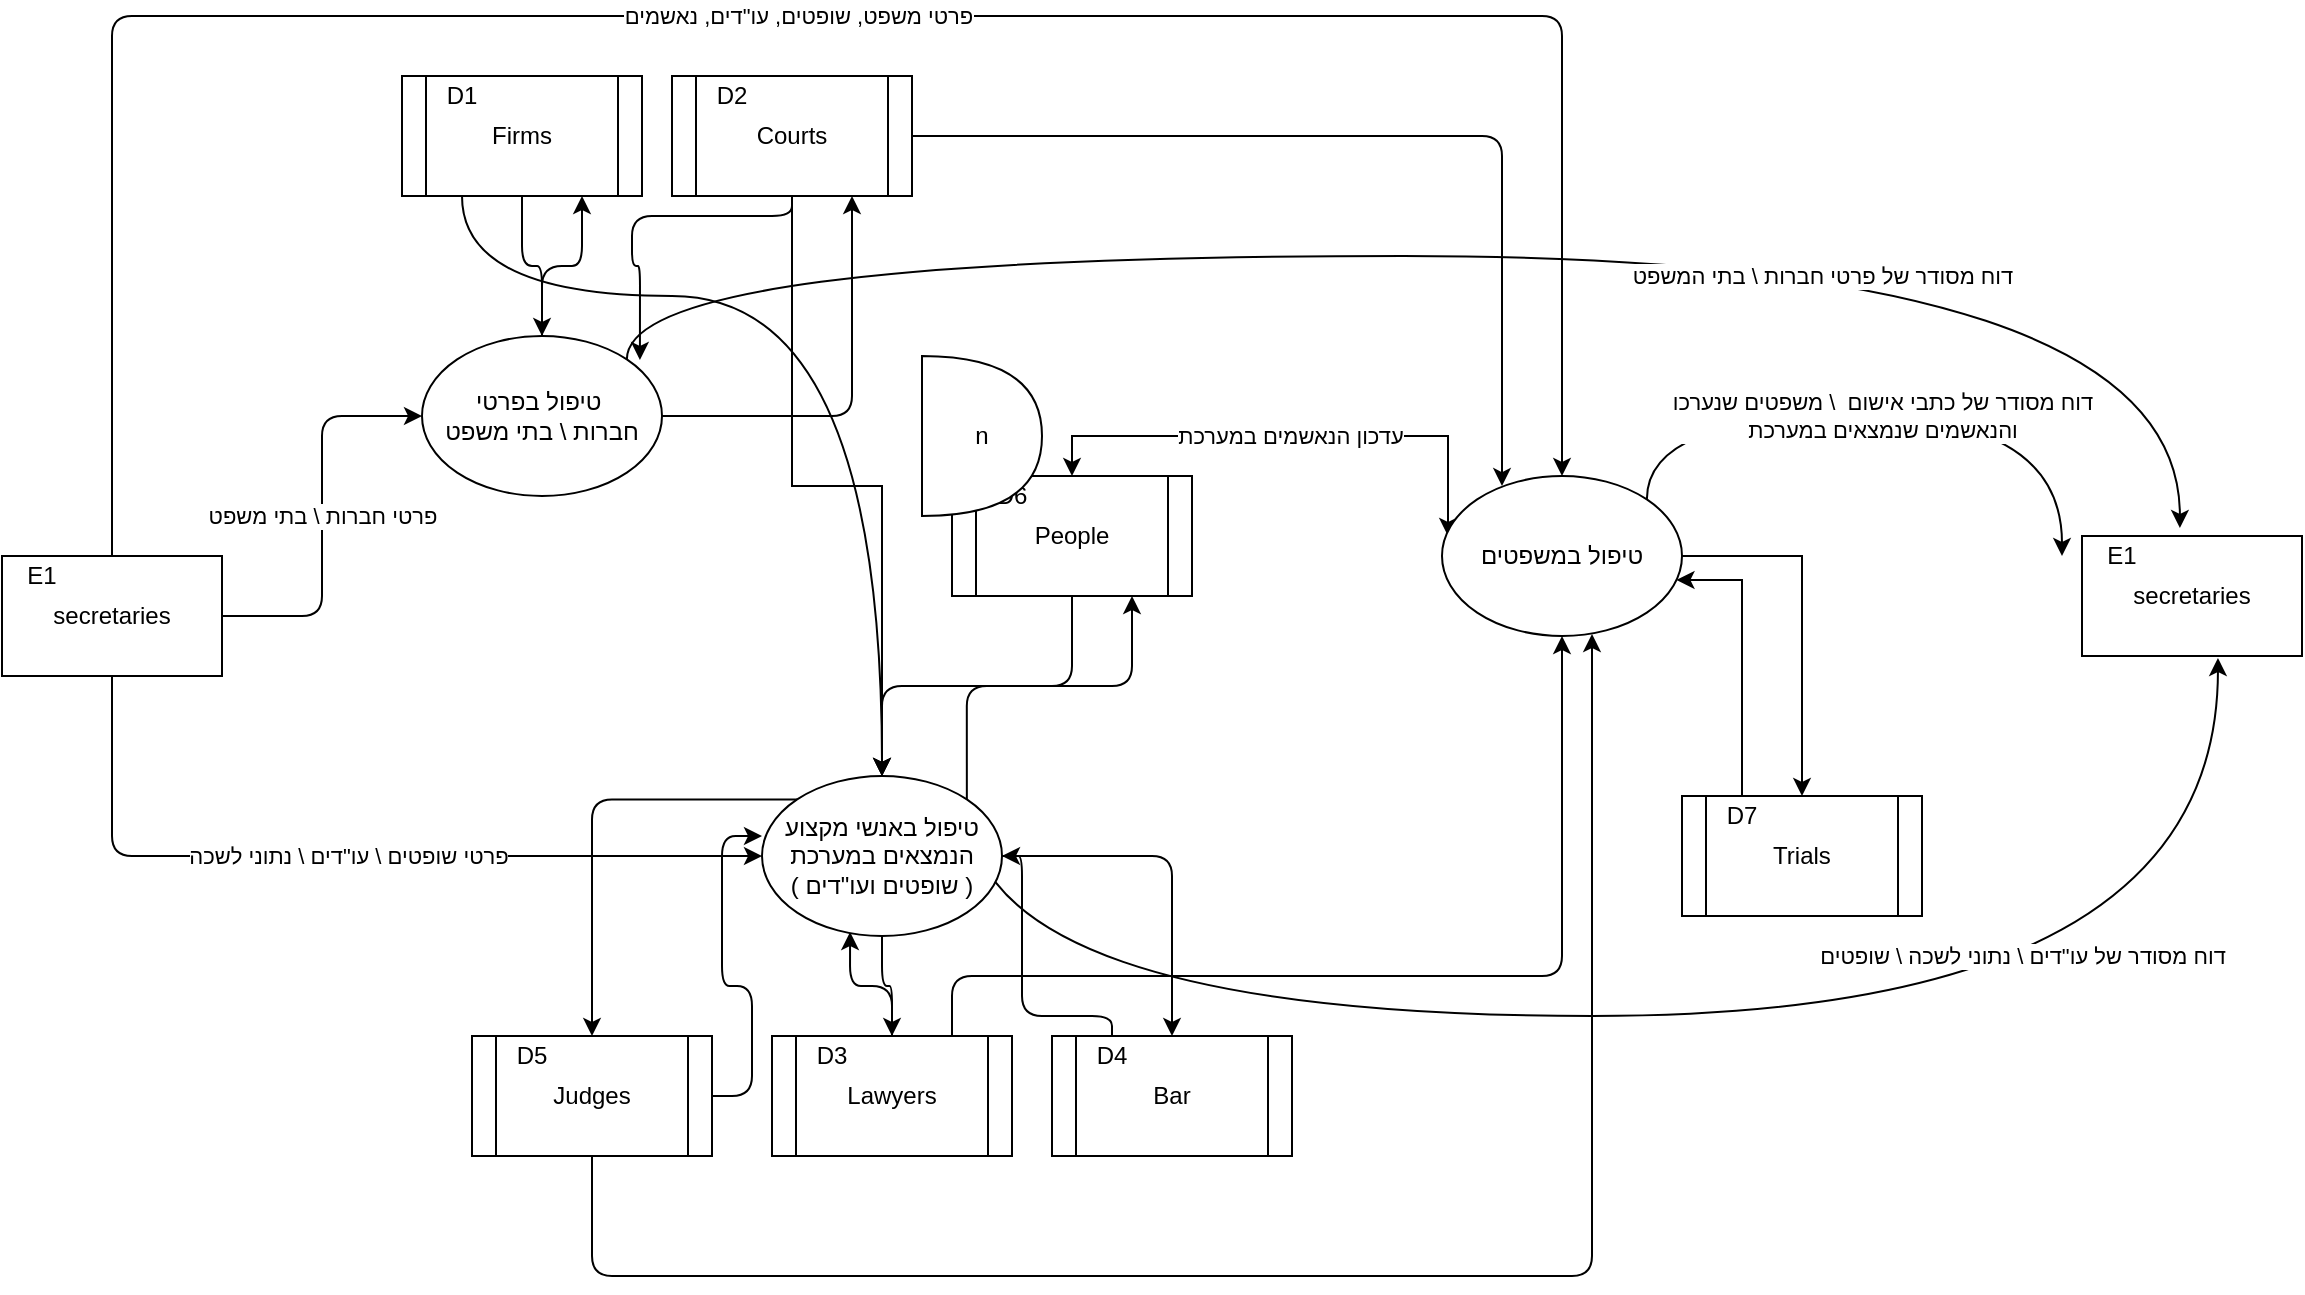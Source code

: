<mxfile version="14.6.3" type="github">
  <diagram id="HYVT0LZIWg47Ej7QKMoN" name="Page-1">
    <mxGraphModel dx="1632" dy="1541" grid="1" gridSize="10" guides="1" tooltips="1" connect="1" arrows="1" fold="1" page="1" pageScale="1" pageWidth="850" pageHeight="1100" math="0" shadow="0">
      <root>
        <mxCell id="0" />
        <mxCell id="1" parent="0" />
        <mxCell id="kZC-mCBZUUr3UXUseOFi-39" value="פרטי חברות \ בתי משפט" style="edgeStyle=orthogonalEdgeStyle;orthogonalLoop=1;jettySize=auto;html=1;entryX=0;entryY=0.5;entryDx=0;entryDy=0;" parent="1" source="kZC-mCBZUUr3UXUseOFi-11" target="kZC-mCBZUUr3UXUseOFi-38" edge="1">
          <mxGeometry relative="1" as="geometry" />
        </mxCell>
        <mxCell id="kZC-mCBZUUr3UXUseOFi-54" value="פרטי שופטים \ עו&quot;דים \ נתוני לשכה" style="edgeStyle=orthogonalEdgeStyle;curved=0;rounded=1;sketch=0;orthogonalLoop=1;jettySize=auto;html=1;entryX=0;entryY=0.5;entryDx=0;entryDy=0;" parent="1" source="kZC-mCBZUUr3UXUseOFi-11" target="kZC-mCBZUUr3UXUseOFi-44" edge="1">
          <mxGeometry relative="1" as="geometry">
            <Array as="points">
              <mxPoint x="-55" y="340" />
            </Array>
          </mxGeometry>
        </mxCell>
        <mxCell id="kZC-mCBZUUr3UXUseOFi-58" value="פרטי משפט, שופטים, עו&quot;דים, נאשמים" style="edgeStyle=orthogonalEdgeStyle;curved=0;rounded=1;sketch=0;orthogonalLoop=1;jettySize=auto;html=1;entryX=0.5;entryY=0;entryDx=0;entryDy=0;" parent="1" source="kZC-mCBZUUr3UXUseOFi-11" target="kZC-mCBZUUr3UXUseOFi-57" edge="1">
          <mxGeometry relative="1" as="geometry">
            <Array as="points">
              <mxPoint x="-55" y="-80" />
              <mxPoint x="670" y="-80" />
            </Array>
          </mxGeometry>
        </mxCell>
        <mxCell id="kZC-mCBZUUr3UXUseOFi-11" value="secretaries" style="whiteSpace=wrap;html=1;" parent="1" vertex="1">
          <mxGeometry x="-110" y="190" width="110" height="60" as="geometry" />
        </mxCell>
        <mxCell id="kZC-mCBZUUr3UXUseOFi-12" value="E1" style="text;html=1;strokeColor=none;fillColor=none;align=center;verticalAlign=middle;whiteSpace=wrap;" parent="1" vertex="1">
          <mxGeometry x="-110" y="190" width="40" height="20" as="geometry" />
        </mxCell>
        <mxCell id="kZC-mCBZUUr3UXUseOFi-13" value="secretaries" style="whiteSpace=wrap;html=1;" parent="1" vertex="1">
          <mxGeometry x="930" y="180" width="110" height="60" as="geometry" />
        </mxCell>
        <mxCell id="kZC-mCBZUUr3UXUseOFi-14" value="E1" style="text;html=1;strokeColor=none;fillColor=none;align=center;verticalAlign=middle;whiteSpace=wrap;" parent="1" vertex="1">
          <mxGeometry x="930" y="180" width="40" height="20" as="geometry" />
        </mxCell>
        <mxCell id="kZC-mCBZUUr3UXUseOFi-40" style="edgeStyle=orthogonalEdgeStyle;orthogonalLoop=1;jettySize=auto;html=1;" parent="1" source="kZC-mCBZUUr3UXUseOFi-15" target="kZC-mCBZUUr3UXUseOFi-38" edge="1">
          <mxGeometry relative="1" as="geometry" />
        </mxCell>
        <mxCell id="9b73_hGWLFeWTa7yN59r-2" style="edgeStyle=orthogonalEdgeStyle;rounded=0;orthogonalLoop=1;jettySize=auto;html=1;exitX=0.25;exitY=1;exitDx=0;exitDy=0;curved=1;" edge="1" parent="1" source="kZC-mCBZUUr3UXUseOFi-15">
          <mxGeometry relative="1" as="geometry">
            <mxPoint x="330" y="300" as="targetPoint" />
            <Array as="points">
              <mxPoint x="120" y="60" />
              <mxPoint x="330" y="60" />
            </Array>
          </mxGeometry>
        </mxCell>
        <mxCell id="kZC-mCBZUUr3UXUseOFi-15" value="Firms" style="shape=process;whiteSpace=wrap;html=1;backgroundOutline=1;" parent="1" vertex="1">
          <mxGeometry x="90" y="-50" width="120" height="60" as="geometry" />
        </mxCell>
        <mxCell id="kZC-mCBZUUr3UXUseOFi-17" value="D1" style="text;html=1;strokeColor=none;fillColor=none;align=center;verticalAlign=middle;whiteSpace=wrap;" parent="1" vertex="1">
          <mxGeometry x="90" y="-50" width="60" height="20" as="geometry" />
        </mxCell>
        <mxCell id="kZC-mCBZUUr3UXUseOFi-41" style="edgeStyle=orthogonalEdgeStyle;orthogonalLoop=1;jettySize=auto;html=1;entryX=0.908;entryY=0.15;entryDx=0;entryDy=0;entryPerimeter=0;" parent="1" source="kZC-mCBZUUr3UXUseOFi-19" target="kZC-mCBZUUr3UXUseOFi-38" edge="1">
          <mxGeometry relative="1" as="geometry">
            <Array as="points">
              <mxPoint x="285" y="20" />
              <mxPoint x="205" y="20" />
              <mxPoint x="205" y="45" />
              <mxPoint x="209" y="45" />
            </Array>
          </mxGeometry>
        </mxCell>
        <mxCell id="kZC-mCBZUUr3UXUseOFi-60" style="edgeStyle=orthogonalEdgeStyle;curved=0;rounded=1;sketch=0;orthogonalLoop=1;jettySize=auto;html=1;entryX=0.25;entryY=0.063;entryDx=0;entryDy=0;entryPerimeter=0;" parent="1" source="kZC-mCBZUUr3UXUseOFi-19" target="kZC-mCBZUUr3UXUseOFi-57" edge="1">
          <mxGeometry relative="1" as="geometry" />
        </mxCell>
        <mxCell id="9b73_hGWLFeWTa7yN59r-1" style="edgeStyle=orthogonalEdgeStyle;rounded=0;orthogonalLoop=1;jettySize=auto;html=1;entryX=0.5;entryY=0;entryDx=0;entryDy=0;" edge="1" parent="1" source="kZC-mCBZUUr3UXUseOFi-19" target="kZC-mCBZUUr3UXUseOFi-44">
          <mxGeometry relative="1" as="geometry" />
        </mxCell>
        <mxCell id="kZC-mCBZUUr3UXUseOFi-19" value="Courts" style="shape=process;whiteSpace=wrap;html=1;backgroundOutline=1;" parent="1" vertex="1">
          <mxGeometry x="225" y="-50" width="120" height="60" as="geometry" />
        </mxCell>
        <mxCell id="kZC-mCBZUUr3UXUseOFi-20" value="D2" style="text;html=1;strokeColor=none;fillColor=none;align=center;verticalAlign=middle;whiteSpace=wrap;" parent="1" vertex="1">
          <mxGeometry x="225" y="-50" width="60" height="20" as="geometry" />
        </mxCell>
        <mxCell id="kZC-mCBZUUr3UXUseOFi-51" style="edgeStyle=orthogonalEdgeStyle;curved=0;rounded=1;sketch=0;orthogonalLoop=1;jettySize=auto;html=1;exitX=0.5;exitY=0;exitDx=0;exitDy=0;entryX=0.367;entryY=0.975;entryDx=0;entryDy=0;entryPerimeter=0;" parent="1" source="kZC-mCBZUUr3UXUseOFi-22" target="kZC-mCBZUUr3UXUseOFi-44" edge="1">
          <mxGeometry relative="1" as="geometry" />
        </mxCell>
        <mxCell id="kZC-mCBZUUr3UXUseOFi-62" style="edgeStyle=orthogonalEdgeStyle;curved=0;rounded=1;sketch=0;orthogonalLoop=1;jettySize=auto;html=1;exitX=0.75;exitY=0;exitDx=0;exitDy=0;" parent="1" source="kZC-mCBZUUr3UXUseOFi-22" target="kZC-mCBZUUr3UXUseOFi-57" edge="1">
          <mxGeometry relative="1" as="geometry">
            <Array as="points">
              <mxPoint x="365" y="400" />
              <mxPoint x="670" y="400" />
            </Array>
          </mxGeometry>
        </mxCell>
        <mxCell id="kZC-mCBZUUr3UXUseOFi-22" value="Lawyers" style="shape=process;whiteSpace=wrap;html=1;backgroundOutline=1;" parent="1" vertex="1">
          <mxGeometry x="275" y="430" width="120" height="60" as="geometry" />
        </mxCell>
        <mxCell id="kZC-mCBZUUr3UXUseOFi-23" value="D3" style="text;html=1;strokeColor=none;fillColor=none;align=center;verticalAlign=middle;whiteSpace=wrap;" parent="1" vertex="1">
          <mxGeometry x="275" y="430" width="60" height="20" as="geometry" />
        </mxCell>
        <mxCell id="kZC-mCBZUUr3UXUseOFi-25" value="Bar" style="shape=process;whiteSpace=wrap;html=1;backgroundOutline=1;" parent="1" vertex="1">
          <mxGeometry x="415" y="430" width="120" height="60" as="geometry" />
        </mxCell>
        <mxCell id="kZC-mCBZUUr3UXUseOFi-53" style="edgeStyle=orthogonalEdgeStyle;curved=0;rounded=1;sketch=0;orthogonalLoop=1;jettySize=auto;html=1;" parent="1" source="kZC-mCBZUUr3UXUseOFi-26" target="kZC-mCBZUUr3UXUseOFi-44" edge="1">
          <mxGeometry relative="1" as="geometry">
            <mxPoint x="400" y="350" as="targetPoint" />
            <Array as="points">
              <mxPoint x="445" y="420" />
              <mxPoint x="400" y="420" />
              <mxPoint x="400" y="340" />
            </Array>
          </mxGeometry>
        </mxCell>
        <mxCell id="kZC-mCBZUUr3UXUseOFi-26" value="D4" style="text;html=1;strokeColor=none;fillColor=none;align=center;verticalAlign=middle;whiteSpace=wrap;" parent="1" vertex="1">
          <mxGeometry x="415" y="430" width="60" height="20" as="geometry" />
        </mxCell>
        <mxCell id="kZC-mCBZUUr3UXUseOFi-46" style="edgeStyle=orthogonalEdgeStyle;rounded=1;sketch=0;orthogonalLoop=1;jettySize=auto;html=1;entryX=0;entryY=0.375;entryDx=0;entryDy=0;entryPerimeter=0;" parent="1" source="kZC-mCBZUUr3UXUseOFi-28" target="kZC-mCBZUUr3UXUseOFi-44" edge="1">
          <mxGeometry relative="1" as="geometry" />
        </mxCell>
        <mxCell id="kZC-mCBZUUr3UXUseOFi-64" style="edgeStyle=orthogonalEdgeStyle;curved=0;rounded=1;sketch=0;orthogonalLoop=1;jettySize=auto;html=1;entryX=0.625;entryY=0.988;entryDx=0;entryDy=0;entryPerimeter=0;" parent="1" source="kZC-mCBZUUr3UXUseOFi-28" target="kZC-mCBZUUr3UXUseOFi-57" edge="1">
          <mxGeometry relative="1" as="geometry">
            <Array as="points">
              <mxPoint x="185" y="550" />
              <mxPoint x="685" y="550" />
            </Array>
          </mxGeometry>
        </mxCell>
        <mxCell id="kZC-mCBZUUr3UXUseOFi-28" value="Judges" style="shape=process;whiteSpace=wrap;html=1;backgroundOutline=1;" parent="1" vertex="1">
          <mxGeometry x="125" y="430" width="120" height="60" as="geometry" />
        </mxCell>
        <mxCell id="kZC-mCBZUUr3UXUseOFi-29" value="D5" style="text;html=1;strokeColor=none;fillColor=none;align=center;verticalAlign=middle;whiteSpace=wrap;" parent="1" vertex="1">
          <mxGeometry x="125" y="430" width="60" height="20" as="geometry" />
        </mxCell>
        <mxCell id="kZC-mCBZUUr3UXUseOFi-30" value="Trials" style="shape=process;whiteSpace=wrap;html=1;backgroundOutline=1;" parent="1" vertex="1">
          <mxGeometry x="730" y="310" width="120" height="60" as="geometry" />
        </mxCell>
        <mxCell id="kZC-mCBZUUr3UXUseOFi-69" style="edgeStyle=orthogonalEdgeStyle;rounded=0;sketch=0;jumpStyle=none;jumpSize=6;orthogonalLoop=1;jettySize=auto;html=1;startArrow=none;startFill=0;strokeColor=#000000;strokeWidth=1;" parent="1" source="kZC-mCBZUUr3UXUseOFi-32" target="kZC-mCBZUUr3UXUseOFi-57" edge="1">
          <mxGeometry relative="1" as="geometry">
            <Array as="points">
              <mxPoint x="760" y="202" />
            </Array>
          </mxGeometry>
        </mxCell>
        <mxCell id="kZC-mCBZUUr3UXUseOFi-32" value="D7" style="text;html=1;strokeColor=none;fillColor=none;align=center;verticalAlign=middle;whiteSpace=wrap;" parent="1" vertex="1">
          <mxGeometry x="730" y="310" width="60" height="20" as="geometry" />
        </mxCell>
        <mxCell id="kZC-mCBZUUr3UXUseOFi-55" style="edgeStyle=orthogonalEdgeStyle;curved=0;rounded=1;sketch=0;orthogonalLoop=1;jettySize=auto;html=1;exitX=0.5;exitY=1;exitDx=0;exitDy=0;entryX=0.5;entryY=0;entryDx=0;entryDy=0;" parent="1" source="kZC-mCBZUUr3UXUseOFi-34" target="kZC-mCBZUUr3UXUseOFi-44" edge="1">
          <mxGeometry relative="1" as="geometry" />
        </mxCell>
        <mxCell id="kZC-mCBZUUr3UXUseOFi-67" value="עדכון הנאשמים במערכת" style="sketch=0;orthogonalLoop=1;jettySize=auto;html=1;entryX=0.025;entryY=0.375;entryDx=0;entryDy=0;entryPerimeter=0;strokeWidth=1;rounded=0;startArrow=classic;startFill=1;edgeStyle=orthogonalEdgeStyle;jumpStyle=none;jumpSize=6;" parent="1" source="kZC-mCBZUUr3UXUseOFi-34" target="kZC-mCBZUUr3UXUseOFi-57" edge="1">
          <mxGeometry relative="1" as="geometry">
            <Array as="points">
              <mxPoint x="425" y="130" />
              <mxPoint x="613" y="130" />
            </Array>
          </mxGeometry>
        </mxCell>
        <mxCell id="kZC-mCBZUUr3UXUseOFi-34" value="People" style="shape=process;whiteSpace=wrap;html=1;backgroundOutline=1;" parent="1" vertex="1">
          <mxGeometry x="365" y="150" width="120" height="60" as="geometry" />
        </mxCell>
        <mxCell id="kZC-mCBZUUr3UXUseOFi-35" value="D6" style="text;html=1;strokeColor=none;fillColor=none;align=center;verticalAlign=middle;whiteSpace=wrap;" parent="1" vertex="1">
          <mxGeometry x="365" y="150" width="60" height="20" as="geometry" />
        </mxCell>
        <mxCell id="kZC-mCBZUUr3UXUseOFi-42" style="edgeStyle=orthogonalEdgeStyle;orthogonalLoop=1;jettySize=auto;html=1;entryX=0.75;entryY=1;entryDx=0;entryDy=0;" parent="1" source="kZC-mCBZUUr3UXUseOFi-38" target="kZC-mCBZUUr3UXUseOFi-15" edge="1">
          <mxGeometry relative="1" as="geometry" />
        </mxCell>
        <mxCell id="kZC-mCBZUUr3UXUseOFi-43" style="edgeStyle=orthogonalEdgeStyle;orthogonalLoop=1;jettySize=auto;html=1;entryX=0.75;entryY=1;entryDx=0;entryDy=0;" parent="1" source="kZC-mCBZUUr3UXUseOFi-38" target="kZC-mCBZUUr3UXUseOFi-19" edge="1">
          <mxGeometry relative="1" as="geometry" />
        </mxCell>
        <mxCell id="kZC-mCBZUUr3UXUseOFi-70" value="דוח מסודר של פרטי חברות \ בתי המשפט" style="edgeStyle=orthogonalEdgeStyle;rounded=0;sketch=0;jumpStyle=none;jumpSize=6;orthogonalLoop=1;jettySize=auto;html=1;exitX=1;exitY=0;exitDx=0;exitDy=0;entryX=0.445;entryY=-0.067;entryDx=0;entryDy=0;entryPerimeter=0;startArrow=none;startFill=0;strokeColor=#000000;strokeWidth=1;curved=1;" parent="1" source="kZC-mCBZUUr3UXUseOFi-38" target="kZC-mCBZUUr3UXUseOFi-13" edge="1">
          <mxGeometry x="0.347" y="-10" relative="1" as="geometry">
            <Array as="points">
              <mxPoint x="202" y="40" />
              <mxPoint x="979" y="40" />
            </Array>
            <mxPoint as="offset" />
          </mxGeometry>
        </mxCell>
        <mxCell id="kZC-mCBZUUr3UXUseOFi-38" value="טיפול בפרטי&amp;nbsp;&lt;br&gt;חברות \ בתי משפט" style="ellipse;whiteSpace=wrap;html=1;" parent="1" vertex="1">
          <mxGeometry x="100" y="80" width="120" height="80" as="geometry" />
        </mxCell>
        <mxCell id="kZC-mCBZUUr3UXUseOFi-49" style="edgeStyle=orthogonalEdgeStyle;curved=0;rounded=1;sketch=0;orthogonalLoop=1;jettySize=auto;html=1;exitX=0;exitY=0;exitDx=0;exitDy=0;entryX=1;entryY=0;entryDx=0;entryDy=0;" parent="1" source="kZC-mCBZUUr3UXUseOFi-44" target="kZC-mCBZUUr3UXUseOFi-29" edge="1">
          <mxGeometry relative="1" as="geometry" />
        </mxCell>
        <mxCell id="kZC-mCBZUUr3UXUseOFi-50" style="edgeStyle=orthogonalEdgeStyle;curved=0;rounded=1;sketch=0;orthogonalLoop=1;jettySize=auto;html=1;exitX=0.5;exitY=1;exitDx=0;exitDy=0;entryX=0.5;entryY=0;entryDx=0;entryDy=0;" parent="1" source="kZC-mCBZUUr3UXUseOFi-44" target="kZC-mCBZUUr3UXUseOFi-22" edge="1">
          <mxGeometry relative="1" as="geometry" />
        </mxCell>
        <mxCell id="kZC-mCBZUUr3UXUseOFi-52" style="edgeStyle=orthogonalEdgeStyle;curved=0;rounded=1;sketch=0;orthogonalLoop=1;jettySize=auto;html=1;exitX=1;exitY=0.5;exitDx=0;exitDy=0;entryX=0.5;entryY=0;entryDx=0;entryDy=0;" parent="1" source="kZC-mCBZUUr3UXUseOFi-44" target="kZC-mCBZUUr3UXUseOFi-25" edge="1">
          <mxGeometry relative="1" as="geometry" />
        </mxCell>
        <mxCell id="kZC-mCBZUUr3UXUseOFi-56" style="edgeStyle=orthogonalEdgeStyle;curved=0;rounded=1;sketch=0;orthogonalLoop=1;jettySize=auto;html=1;exitX=1;exitY=0;exitDx=0;exitDy=0;entryX=0.75;entryY=1;entryDx=0;entryDy=0;" parent="1" source="kZC-mCBZUUr3UXUseOFi-44" target="kZC-mCBZUUr3UXUseOFi-34" edge="1">
          <mxGeometry relative="1" as="geometry" />
        </mxCell>
        <mxCell id="kZC-mCBZUUr3UXUseOFi-71" value="דוח מסודר של עו&quot;דים \ נתוני לשכה \ שופטים" style="edgeStyle=orthogonalEdgeStyle;curved=1;rounded=0;sketch=0;jumpStyle=none;jumpSize=6;orthogonalLoop=1;jettySize=auto;html=1;exitX=1;exitY=0;exitDx=0;exitDy=0;entryX=0.618;entryY=1.017;entryDx=0;entryDy=0;entryPerimeter=0;startArrow=none;startFill=0;strokeColor=#000000;strokeWidth=1;" parent="1" source="kZC-mCBZUUr3UXUseOFi-44" target="kZC-mCBZUUr3UXUseOFi-13" edge="1">
          <mxGeometry x="0.393" y="30" relative="1" as="geometry">
            <Array as="points">
              <mxPoint x="372" y="420" />
              <mxPoint x="998" y="420" />
            </Array>
            <mxPoint as="offset" />
          </mxGeometry>
        </mxCell>
        <mxCell id="kZC-mCBZUUr3UXUseOFi-44" value="טיפול באנשי מקצוע הנמצאים במערכת&lt;br&gt;( שופטים ועו&quot;דים )" style="ellipse;whiteSpace=wrap;html=1;rounded=0;sketch=0;" parent="1" vertex="1">
          <mxGeometry x="270" y="300" width="120" height="80" as="geometry" />
        </mxCell>
        <mxCell id="kZC-mCBZUUr3UXUseOFi-68" style="edgeStyle=orthogonalEdgeStyle;rounded=0;sketch=0;jumpStyle=none;jumpSize=6;orthogonalLoop=1;jettySize=auto;html=1;startArrow=none;startFill=0;strokeColor=#000000;strokeWidth=1;exitX=1;exitY=0.5;exitDx=0;exitDy=0;" parent="1" source="kZC-mCBZUUr3UXUseOFi-57" target="kZC-mCBZUUr3UXUseOFi-30" edge="1">
          <mxGeometry relative="1" as="geometry" />
        </mxCell>
        <mxCell id="kZC-mCBZUUr3UXUseOFi-72" value="דוח מסודר של כתבי אישום&amp;nbsp; \ משפטים שנערכו&lt;br&gt;והנאשמים שנמצאים במערכת" style="edgeStyle=orthogonalEdgeStyle;curved=1;rounded=0;sketch=0;jumpStyle=none;jumpSize=6;orthogonalLoop=1;jettySize=auto;html=1;exitX=1;exitY=0;exitDx=0;exitDy=0;startArrow=none;startFill=0;strokeColor=#000000;strokeWidth=1;" parent="1" source="kZC-mCBZUUr3UXUseOFi-57" edge="1">
          <mxGeometry relative="1" as="geometry">
            <mxPoint x="920" y="190" as="targetPoint" />
            <Array as="points">
              <mxPoint x="712" y="120" />
              <mxPoint x="920" y="120" />
            </Array>
          </mxGeometry>
        </mxCell>
        <mxCell id="kZC-mCBZUUr3UXUseOFi-57" value="טיפול במשפטים" style="ellipse;whiteSpace=wrap;html=1;rounded=0;sketch=0;" parent="1" vertex="1">
          <mxGeometry x="610" y="150" width="120" height="80" as="geometry" />
        </mxCell>
        <mxCell id="9b73_hGWLFeWTa7yN59r-3" value="n" style="shape=or;whiteSpace=wrap;html=1;" vertex="1" parent="1">
          <mxGeometry x="350" y="90" width="60" height="80" as="geometry" />
        </mxCell>
      </root>
    </mxGraphModel>
  </diagram>
</mxfile>
